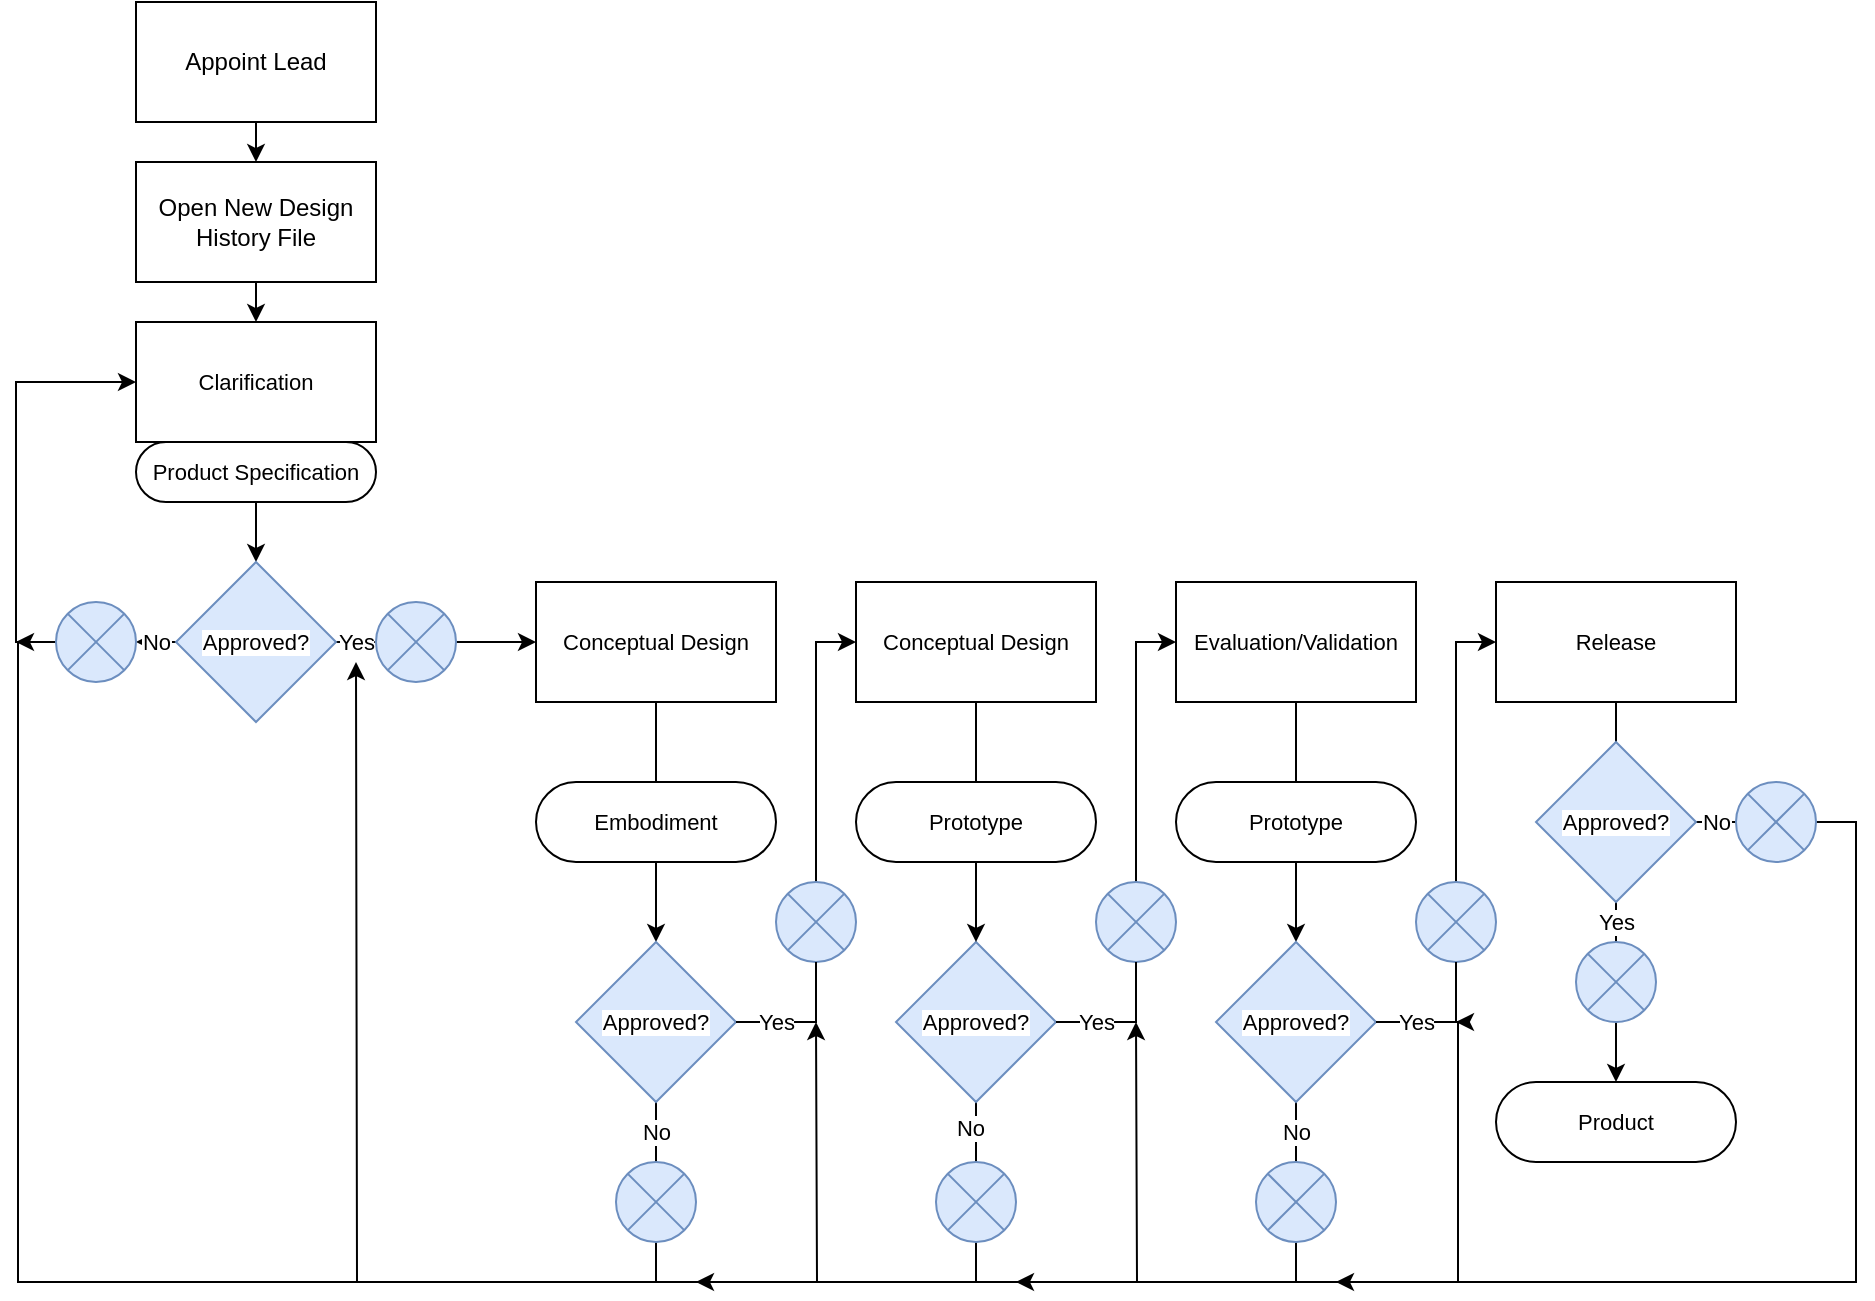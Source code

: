 <mxfile version="23.1.5" type="github">
  <diagram name="Page-1" id="DdiowP-_sFHhjH7hJvas">
    <mxGraphModel dx="1367" dy="1096" grid="1" gridSize="10" guides="1" tooltips="1" connect="1" arrows="1" fold="1" page="1" pageScale="1" pageWidth="1100" pageHeight="850" math="0" shadow="0">
      <root>
        <mxCell id="0" />
        <mxCell id="1" parent="0" />
        <mxCell id="d39TL4dOAQ-p2wp2EhTj-73" style="edgeStyle=orthogonalEdgeStyle;rounded=0;orthogonalLoop=1;jettySize=auto;html=1;exitX=1;exitY=0.5;exitDx=0;exitDy=0;strokeColor=default;align=center;verticalAlign=middle;fontFamily=Helvetica;fontSize=11;fontColor=default;labelBackgroundColor=default;endArrow=classic;endFill=1;" edge="1" parent="1" source="d39TL4dOAQ-p2wp2EhTj-71">
          <mxGeometry relative="1" as="geometry">
            <mxPoint x="60" y="400" as="targetPoint" />
            <Array as="points">
              <mxPoint x="980" y="490" />
              <mxPoint x="980" y="720" />
              <mxPoint x="61" y="720" />
            </Array>
          </mxGeometry>
        </mxCell>
        <mxCell id="d39TL4dOAQ-p2wp2EhTj-3" style="rounded=0;orthogonalLoop=1;jettySize=auto;html=1;exitX=0.5;exitY=1;exitDx=0;exitDy=0;entryX=0.5;entryY=0;entryDx=0;entryDy=0;edgeStyle=orthogonalEdgeStyle;" edge="1" parent="1" source="d39TL4dOAQ-p2wp2EhTj-1" target="d39TL4dOAQ-p2wp2EhTj-2">
          <mxGeometry relative="1" as="geometry" />
        </mxCell>
        <mxCell id="d39TL4dOAQ-p2wp2EhTj-1" value="Appoint Lead" style="rounded=0;whiteSpace=wrap;html=1;" vertex="1" parent="1">
          <mxGeometry x="120" y="80" width="120" height="60" as="geometry" />
        </mxCell>
        <mxCell id="d39TL4dOAQ-p2wp2EhTj-5" style="edgeStyle=orthogonalEdgeStyle;rounded=0;orthogonalLoop=1;jettySize=auto;html=1;exitX=0.5;exitY=1;exitDx=0;exitDy=0;entryX=0.5;entryY=0;entryDx=0;entryDy=0;strokeColor=default;align=center;verticalAlign=middle;fontFamily=Helvetica;fontSize=11;fontColor=default;labelBackgroundColor=default;endArrow=classic;" edge="1" parent="1" source="d39TL4dOAQ-p2wp2EhTj-2" target="d39TL4dOAQ-p2wp2EhTj-4">
          <mxGeometry relative="1" as="geometry" />
        </mxCell>
        <mxCell id="d39TL4dOAQ-p2wp2EhTj-2" value="Open New Design History File" style="rounded=0;whiteSpace=wrap;html=1;" vertex="1" parent="1">
          <mxGeometry x="120" y="160" width="120" height="60" as="geometry" />
        </mxCell>
        <mxCell id="d39TL4dOAQ-p2wp2EhTj-4" value="Clarification" style="rounded=0;whiteSpace=wrap;html=1;fontFamily=Helvetica;fontSize=11;fontColor=default;labelBackgroundColor=default;" vertex="1" parent="1">
          <mxGeometry x="120" y="240" width="120" height="60" as="geometry" />
        </mxCell>
        <mxCell id="d39TL4dOAQ-p2wp2EhTj-8" value="" style="edgeStyle=orthogonalEdgeStyle;rounded=0;orthogonalLoop=1;jettySize=auto;html=1;strokeColor=default;align=center;verticalAlign=middle;fontFamily=Helvetica;fontSize=11;fontColor=default;labelBackgroundColor=default;endArrow=classic;" edge="1" parent="1" source="d39TL4dOAQ-p2wp2EhTj-6" target="d39TL4dOAQ-p2wp2EhTj-7">
          <mxGeometry relative="1" as="geometry" />
        </mxCell>
        <mxCell id="d39TL4dOAQ-p2wp2EhTj-6" value="Product Specification" style="rounded=1;whiteSpace=wrap;html=1;fontFamily=Helvetica;fontSize=11;fontColor=default;labelBackgroundColor=default;arcSize=50;" vertex="1" parent="1">
          <mxGeometry x="120" y="300" width="120" height="30" as="geometry" />
        </mxCell>
        <mxCell id="d39TL4dOAQ-p2wp2EhTj-10" value="No" style="edgeStyle=orthogonalEdgeStyle;rounded=0;orthogonalLoop=1;jettySize=auto;html=1;exitX=0;exitY=0.5;exitDx=0;exitDy=0;entryX=1;entryY=0.5;entryDx=0;entryDy=0;strokeColor=default;align=center;verticalAlign=middle;fontFamily=Helvetica;fontSize=11;fontColor=default;labelBackgroundColor=default;endArrow=classic;" edge="1" parent="1" source="d39TL4dOAQ-p2wp2EhTj-7" target="d39TL4dOAQ-p2wp2EhTj-9">
          <mxGeometry relative="1" as="geometry" />
        </mxCell>
        <mxCell id="d39TL4dOAQ-p2wp2EhTj-14" value="Yes" style="edgeStyle=orthogonalEdgeStyle;rounded=0;orthogonalLoop=1;jettySize=auto;html=1;exitX=1;exitY=0.5;exitDx=0;exitDy=0;entryX=0;entryY=0.5;entryDx=0;entryDy=0;strokeColor=default;align=center;verticalAlign=middle;fontFamily=Helvetica;fontSize=11;fontColor=default;labelBackgroundColor=default;endArrow=classic;" edge="1" parent="1" source="d39TL4dOAQ-p2wp2EhTj-7" target="d39TL4dOAQ-p2wp2EhTj-13">
          <mxGeometry relative="1" as="geometry" />
        </mxCell>
        <mxCell id="d39TL4dOAQ-p2wp2EhTj-7" value="Approved?" style="rhombus;whiteSpace=wrap;html=1;fontFamily=Helvetica;fontSize=11;labelBackgroundColor=default;fillColor=#dae8fc;strokeColor=#6c8ebf;" vertex="1" parent="1">
          <mxGeometry x="140" y="360" width="80" height="80" as="geometry" />
        </mxCell>
        <mxCell id="d39TL4dOAQ-p2wp2EhTj-12" style="edgeStyle=orthogonalEdgeStyle;rounded=0;orthogonalLoop=1;jettySize=auto;html=1;exitX=0;exitY=0.5;exitDx=0;exitDy=0;entryX=0;entryY=0.5;entryDx=0;entryDy=0;strokeColor=default;align=center;verticalAlign=middle;fontFamily=Helvetica;fontSize=11;fontColor=default;labelBackgroundColor=default;endArrow=classic;" edge="1" parent="1" source="d39TL4dOAQ-p2wp2EhTj-9" target="d39TL4dOAQ-p2wp2EhTj-4">
          <mxGeometry relative="1" as="geometry" />
        </mxCell>
        <mxCell id="d39TL4dOAQ-p2wp2EhTj-9" value="" style="shape=sumEllipse;perimeter=ellipsePerimeter;whiteSpace=wrap;html=1;backgroundOutline=1;fontFamily=Helvetica;fontSize=11;labelBackgroundColor=default;fillColor=#dae8fc;strokeColor=#6c8ebf;" vertex="1" parent="1">
          <mxGeometry x="80" y="380" width="40" height="40" as="geometry" />
        </mxCell>
        <mxCell id="d39TL4dOAQ-p2wp2EhTj-17" value="" style="edgeStyle=orthogonalEdgeStyle;rounded=0;orthogonalLoop=1;jettySize=auto;html=1;strokeColor=default;align=center;verticalAlign=middle;fontFamily=Helvetica;fontSize=11;fontColor=default;labelBackgroundColor=default;endArrow=classic;" edge="1" parent="1" source="d39TL4dOAQ-p2wp2EhTj-13" target="d39TL4dOAQ-p2wp2EhTj-15">
          <mxGeometry relative="1" as="geometry" />
        </mxCell>
        <mxCell id="d39TL4dOAQ-p2wp2EhTj-13" value="" style="shape=sumEllipse;perimeter=ellipsePerimeter;whiteSpace=wrap;html=1;backgroundOutline=1;fontFamily=Helvetica;fontSize=11;labelBackgroundColor=default;fillColor=#dae8fc;strokeColor=#6c8ebf;" vertex="1" parent="1">
          <mxGeometry x="240" y="380" width="40" height="40" as="geometry" />
        </mxCell>
        <mxCell id="d39TL4dOAQ-p2wp2EhTj-20" style="edgeStyle=orthogonalEdgeStyle;rounded=0;orthogonalLoop=1;jettySize=auto;html=1;exitX=0.5;exitY=1;exitDx=0;exitDy=0;entryX=0.5;entryY=0;entryDx=0;entryDy=0;strokeColor=default;align=center;verticalAlign=middle;fontFamily=Helvetica;fontSize=11;fontColor=default;labelBackgroundColor=default;endArrow=none;endFill=0;" edge="1" parent="1" source="d39TL4dOAQ-p2wp2EhTj-15" target="d39TL4dOAQ-p2wp2EhTj-18">
          <mxGeometry relative="1" as="geometry" />
        </mxCell>
        <mxCell id="d39TL4dOAQ-p2wp2EhTj-15" value="Conceptual Design" style="rounded=0;whiteSpace=wrap;html=1;fontFamily=Helvetica;fontSize=11;fontColor=default;labelBackgroundColor=default;" vertex="1" parent="1">
          <mxGeometry x="320" y="370" width="120" height="60" as="geometry" />
        </mxCell>
        <mxCell id="d39TL4dOAQ-p2wp2EhTj-22" value="" style="edgeStyle=orthogonalEdgeStyle;rounded=0;orthogonalLoop=1;jettySize=auto;html=1;strokeColor=default;align=center;verticalAlign=middle;fontFamily=Helvetica;fontSize=11;fontColor=default;labelBackgroundColor=default;endArrow=classic;" edge="1" parent="1" source="d39TL4dOAQ-p2wp2EhTj-18" target="d39TL4dOAQ-p2wp2EhTj-21">
          <mxGeometry relative="1" as="geometry" />
        </mxCell>
        <mxCell id="d39TL4dOAQ-p2wp2EhTj-18" value="Embodiment" style="rounded=1;whiteSpace=wrap;html=1;fontFamily=Helvetica;fontSize=11;fontColor=default;labelBackgroundColor=default;arcSize=50;" vertex="1" parent="1">
          <mxGeometry x="320" y="470" width="120" height="40" as="geometry" />
        </mxCell>
        <mxCell id="d39TL4dOAQ-p2wp2EhTj-24" value="No" style="edgeStyle=orthogonalEdgeStyle;rounded=0;orthogonalLoop=1;jettySize=auto;html=1;strokeColor=default;align=center;verticalAlign=middle;fontFamily=Helvetica;fontSize=11;fontColor=default;labelBackgroundColor=default;endArrow=none;endFill=0;" edge="1" parent="1" source="d39TL4dOAQ-p2wp2EhTj-21" target="d39TL4dOAQ-p2wp2EhTj-23">
          <mxGeometry relative="1" as="geometry" />
        </mxCell>
        <mxCell id="d39TL4dOAQ-p2wp2EhTj-21" value="Approved?" style="rhombus;whiteSpace=wrap;html=1;fontFamily=Helvetica;fontSize=11;labelBackgroundColor=default;fillColor=#dae8fc;strokeColor=#6c8ebf;" vertex="1" parent="1">
          <mxGeometry x="340" y="550" width="80" height="80" as="geometry" />
        </mxCell>
        <mxCell id="d39TL4dOAQ-p2wp2EhTj-78" style="edgeStyle=orthogonalEdgeStyle;rounded=0;orthogonalLoop=1;jettySize=auto;html=1;exitX=0.5;exitY=1;exitDx=0;exitDy=0;strokeColor=default;align=center;verticalAlign=middle;fontFamily=Helvetica;fontSize=11;fontColor=default;labelBackgroundColor=default;endArrow=classic;endFill=1;" edge="1" parent="1" source="d39TL4dOAQ-p2wp2EhTj-23">
          <mxGeometry relative="1" as="geometry">
            <mxPoint x="230" y="410" as="targetPoint" />
          </mxGeometry>
        </mxCell>
        <mxCell id="d39TL4dOAQ-p2wp2EhTj-23" value="" style="shape=sumEllipse;perimeter=ellipsePerimeter;whiteSpace=wrap;html=1;backgroundOutline=1;fontFamily=Helvetica;fontSize=11;labelBackgroundColor=default;fillColor=#dae8fc;strokeColor=#6c8ebf;" vertex="1" parent="1">
          <mxGeometry x="360" y="660" width="40" height="40" as="geometry" />
        </mxCell>
        <mxCell id="d39TL4dOAQ-p2wp2EhTj-47" value="" style="edgeStyle=orthogonalEdgeStyle;rounded=0;orthogonalLoop=1;jettySize=auto;html=1;strokeColor=default;align=center;verticalAlign=middle;fontFamily=Helvetica;fontSize=11;fontColor=default;labelBackgroundColor=default;endArrow=none;endFill=0;" edge="1" parent="1" source="d39TL4dOAQ-p2wp2EhTj-26" target="d39TL4dOAQ-p2wp2EhTj-46">
          <mxGeometry relative="1" as="geometry" />
        </mxCell>
        <mxCell id="d39TL4dOAQ-p2wp2EhTj-26" value="Conceptual Design" style="rounded=0;whiteSpace=wrap;html=1;fontFamily=Helvetica;fontSize=11;fontColor=default;labelBackgroundColor=default;" vertex="1" parent="1">
          <mxGeometry x="480" y="370" width="120" height="60" as="geometry" />
        </mxCell>
        <mxCell id="d39TL4dOAQ-p2wp2EhTj-29" style="edgeStyle=orthogonalEdgeStyle;rounded=0;orthogonalLoop=1;jettySize=auto;html=1;exitX=0.5;exitY=0;exitDx=0;exitDy=0;entryX=0;entryY=0.5;entryDx=0;entryDy=0;strokeColor=default;align=center;verticalAlign=middle;fontFamily=Helvetica;fontSize=11;fontColor=default;labelBackgroundColor=default;endArrow=classic;" edge="1" parent="1" source="d39TL4dOAQ-p2wp2EhTj-27" target="d39TL4dOAQ-p2wp2EhTj-26">
          <mxGeometry relative="1" as="geometry" />
        </mxCell>
        <mxCell id="d39TL4dOAQ-p2wp2EhTj-27" value="" style="shape=sumEllipse;perimeter=ellipsePerimeter;whiteSpace=wrap;html=1;backgroundOutline=1;fontFamily=Helvetica;fontSize=11;labelBackgroundColor=default;fillColor=#dae8fc;strokeColor=#6c8ebf;" vertex="1" parent="1">
          <mxGeometry x="440" y="520" width="40" height="40" as="geometry" />
        </mxCell>
        <mxCell id="d39TL4dOAQ-p2wp2EhTj-55" value="" style="edgeStyle=orthogonalEdgeStyle;rounded=0;orthogonalLoop=1;jettySize=auto;html=1;strokeColor=default;align=center;verticalAlign=middle;fontFamily=Helvetica;fontSize=11;fontColor=default;labelBackgroundColor=default;endArrow=none;endFill=0;" edge="1" parent="1" source="d39TL4dOAQ-p2wp2EhTj-30" target="d39TL4dOAQ-p2wp2EhTj-54">
          <mxGeometry relative="1" as="geometry" />
        </mxCell>
        <mxCell id="d39TL4dOAQ-p2wp2EhTj-30" value="Evaluation/Validation" style="rounded=0;whiteSpace=wrap;html=1;fontFamily=Helvetica;fontSize=11;fontColor=default;labelBackgroundColor=default;" vertex="1" parent="1">
          <mxGeometry x="640" y="370" width="120" height="60" as="geometry" />
        </mxCell>
        <mxCell id="d39TL4dOAQ-p2wp2EhTj-53" style="edgeStyle=orthogonalEdgeStyle;rounded=0;orthogonalLoop=1;jettySize=auto;html=1;exitX=0.5;exitY=0;exitDx=0;exitDy=0;entryX=0;entryY=0.5;entryDx=0;entryDy=0;strokeColor=default;align=center;verticalAlign=middle;fontFamily=Helvetica;fontSize=11;fontColor=default;labelBackgroundColor=default;endArrow=classic;endFill=1;" edge="1" parent="1" source="d39TL4dOAQ-p2wp2EhTj-31" target="d39TL4dOAQ-p2wp2EhTj-30">
          <mxGeometry relative="1" as="geometry" />
        </mxCell>
        <mxCell id="d39TL4dOAQ-p2wp2EhTj-31" value="" style="shape=sumEllipse;perimeter=ellipsePerimeter;whiteSpace=wrap;html=1;backgroundOutline=1;fontFamily=Helvetica;fontSize=11;labelBackgroundColor=default;fillColor=#dae8fc;strokeColor=#6c8ebf;" vertex="1" parent="1">
          <mxGeometry x="600" y="520" width="40" height="40" as="geometry" />
        </mxCell>
        <mxCell id="d39TL4dOAQ-p2wp2EhTj-50" value="" style="edgeStyle=orthogonalEdgeStyle;rounded=0;orthogonalLoop=1;jettySize=auto;html=1;strokeColor=default;align=center;verticalAlign=middle;fontFamily=Helvetica;fontSize=11;fontColor=default;labelBackgroundColor=default;endArrow=none;endFill=0;" edge="1" parent="1" source="d39TL4dOAQ-p2wp2EhTj-32" target="d39TL4dOAQ-p2wp2EhTj-33">
          <mxGeometry relative="1" as="geometry" />
        </mxCell>
        <mxCell id="d39TL4dOAQ-p2wp2EhTj-64" value="No" style="edgeLabel;html=1;align=center;verticalAlign=middle;resizable=0;points=[];fontFamily=Helvetica;fontSize=11;fontColor=default;labelBackgroundColor=default;" vertex="1" connectable="0" parent="d39TL4dOAQ-p2wp2EhTj-50">
          <mxGeometry x="0.32" y="-3" relative="1" as="geometry">
            <mxPoint as="offset" />
          </mxGeometry>
        </mxCell>
        <mxCell id="d39TL4dOAQ-p2wp2EhTj-32" value="Approved?" style="rhombus;whiteSpace=wrap;html=1;fontFamily=Helvetica;fontSize=11;labelBackgroundColor=default;fillColor=#dae8fc;strokeColor=#6c8ebf;" vertex="1" parent="1">
          <mxGeometry x="500" y="550" width="80" height="80" as="geometry" />
        </mxCell>
        <mxCell id="d39TL4dOAQ-p2wp2EhTj-77" style="edgeStyle=orthogonalEdgeStyle;rounded=0;orthogonalLoop=1;jettySize=auto;html=1;exitX=0.5;exitY=1;exitDx=0;exitDy=0;strokeColor=default;align=center;verticalAlign=middle;fontFamily=Helvetica;fontSize=11;fontColor=default;labelBackgroundColor=default;endArrow=classic;endFill=1;" edge="1" parent="1" source="d39TL4dOAQ-p2wp2EhTj-33">
          <mxGeometry relative="1" as="geometry">
            <mxPoint x="460" y="590" as="targetPoint" />
          </mxGeometry>
        </mxCell>
        <mxCell id="d39TL4dOAQ-p2wp2EhTj-80" style="edgeStyle=orthogonalEdgeStyle;rounded=0;orthogonalLoop=1;jettySize=auto;html=1;exitX=0.5;exitY=1;exitDx=0;exitDy=0;strokeColor=default;align=center;verticalAlign=middle;fontFamily=Helvetica;fontSize=11;fontColor=default;labelBackgroundColor=default;endArrow=classic;endFill=1;" edge="1" parent="1" source="d39TL4dOAQ-p2wp2EhTj-33">
          <mxGeometry relative="1" as="geometry">
            <mxPoint x="400" y="720" as="targetPoint" />
            <Array as="points">
              <mxPoint x="540" y="720" />
            </Array>
          </mxGeometry>
        </mxCell>
        <mxCell id="d39TL4dOAQ-p2wp2EhTj-33" value="" style="shape=sumEllipse;perimeter=ellipsePerimeter;whiteSpace=wrap;html=1;backgroundOutline=1;fontFamily=Helvetica;fontSize=11;labelBackgroundColor=default;fillColor=#dae8fc;strokeColor=#6c8ebf;" vertex="1" parent="1">
          <mxGeometry x="520" y="660" width="40" height="40" as="geometry" />
        </mxCell>
        <mxCell id="d39TL4dOAQ-p2wp2EhTj-28" value="Yes" style="edgeStyle=orthogonalEdgeStyle;rounded=0;orthogonalLoop=1;jettySize=auto;html=1;exitX=1;exitY=0.5;exitDx=0;exitDy=0;entryX=0.5;entryY=1;entryDx=0;entryDy=0;strokeColor=default;align=center;verticalAlign=middle;fontFamily=Helvetica;fontSize=11;fontColor=default;labelBackgroundColor=default;endArrow=none;endFill=0;" edge="1" parent="1" source="d39TL4dOAQ-p2wp2EhTj-21" target="d39TL4dOAQ-p2wp2EhTj-27">
          <mxGeometry x="-0.429" relative="1" as="geometry">
            <mxPoint as="offset" />
          </mxGeometry>
        </mxCell>
        <mxCell id="d39TL4dOAQ-p2wp2EhTj-49" value="" style="edgeStyle=orthogonalEdgeStyle;rounded=0;orthogonalLoop=1;jettySize=auto;html=1;strokeColor=default;align=center;verticalAlign=middle;fontFamily=Helvetica;fontSize=11;fontColor=default;labelBackgroundColor=default;endArrow=classic;" edge="1" parent="1" source="d39TL4dOAQ-p2wp2EhTj-46" target="d39TL4dOAQ-p2wp2EhTj-32">
          <mxGeometry relative="1" as="geometry" />
        </mxCell>
        <mxCell id="d39TL4dOAQ-p2wp2EhTj-46" value="Prototype" style="rounded=1;whiteSpace=wrap;html=1;fontFamily=Helvetica;fontSize=11;fontColor=default;labelBackgroundColor=default;arcSize=50;" vertex="1" parent="1">
          <mxGeometry x="480" y="470" width="120" height="40" as="geometry" />
        </mxCell>
        <mxCell id="d39TL4dOAQ-p2wp2EhTj-57" value="" style="edgeStyle=orthogonalEdgeStyle;rounded=0;orthogonalLoop=1;jettySize=auto;html=1;strokeColor=default;align=center;verticalAlign=middle;fontFamily=Helvetica;fontSize=11;fontColor=default;labelBackgroundColor=default;endArrow=classic;endFill=1;" edge="1" parent="1" source="d39TL4dOAQ-p2wp2EhTj-54" target="d39TL4dOAQ-p2wp2EhTj-56">
          <mxGeometry relative="1" as="geometry" />
        </mxCell>
        <mxCell id="d39TL4dOAQ-p2wp2EhTj-54" value="Prototype" style="rounded=1;whiteSpace=wrap;html=1;fontFamily=Helvetica;fontSize=11;fontColor=default;labelBackgroundColor=default;arcSize=50;" vertex="1" parent="1">
          <mxGeometry x="640" y="470" width="120" height="40" as="geometry" />
        </mxCell>
        <mxCell id="d39TL4dOAQ-p2wp2EhTj-60" value="No" style="edgeStyle=orthogonalEdgeStyle;rounded=0;orthogonalLoop=1;jettySize=auto;html=1;strokeColor=default;align=center;verticalAlign=middle;fontFamily=Helvetica;fontSize=11;fontColor=default;labelBackgroundColor=default;endArrow=none;endFill=0;" edge="1" parent="1" source="d39TL4dOAQ-p2wp2EhTj-56" target="d39TL4dOAQ-p2wp2EhTj-59">
          <mxGeometry relative="1" as="geometry" />
        </mxCell>
        <mxCell id="d39TL4dOAQ-p2wp2EhTj-56" value="Approved?" style="rhombus;whiteSpace=wrap;html=1;fontFamily=Helvetica;fontSize=11;labelBackgroundColor=default;fillColor=#dae8fc;strokeColor=#6c8ebf;" vertex="1" parent="1">
          <mxGeometry x="660" y="550" width="80" height="80" as="geometry" />
        </mxCell>
        <mxCell id="d39TL4dOAQ-p2wp2EhTj-63" style="edgeStyle=orthogonalEdgeStyle;rounded=0;orthogonalLoop=1;jettySize=auto;html=1;exitX=0.5;exitY=0;exitDx=0;exitDy=0;entryX=0;entryY=0.5;entryDx=0;entryDy=0;strokeColor=default;align=center;verticalAlign=middle;fontFamily=Helvetica;fontSize=11;fontColor=default;labelBackgroundColor=default;endArrow=classic;endFill=1;" edge="1" parent="1" source="d39TL4dOAQ-p2wp2EhTj-58" target="d39TL4dOAQ-p2wp2EhTj-62">
          <mxGeometry relative="1" as="geometry" />
        </mxCell>
        <mxCell id="d39TL4dOAQ-p2wp2EhTj-58" value="" style="shape=sumEllipse;perimeter=ellipsePerimeter;whiteSpace=wrap;html=1;backgroundOutline=1;fontFamily=Helvetica;fontSize=11;labelBackgroundColor=default;fillColor=#dae8fc;strokeColor=#6c8ebf;" vertex="1" parent="1">
          <mxGeometry x="760" y="520" width="40" height="40" as="geometry" />
        </mxCell>
        <mxCell id="d39TL4dOAQ-p2wp2EhTj-75" style="edgeStyle=orthogonalEdgeStyle;rounded=0;orthogonalLoop=1;jettySize=auto;html=1;exitX=0.5;exitY=1;exitDx=0;exitDy=0;strokeColor=default;align=center;verticalAlign=middle;fontFamily=Helvetica;fontSize=11;fontColor=default;labelBackgroundColor=default;endArrow=classic;endFill=1;" edge="1" parent="1" source="d39TL4dOAQ-p2wp2EhTj-59">
          <mxGeometry relative="1" as="geometry">
            <mxPoint x="620" y="590" as="targetPoint" />
          </mxGeometry>
        </mxCell>
        <mxCell id="d39TL4dOAQ-p2wp2EhTj-81" style="edgeStyle=orthogonalEdgeStyle;rounded=0;orthogonalLoop=1;jettySize=auto;html=1;exitX=0.5;exitY=1;exitDx=0;exitDy=0;strokeColor=default;align=center;verticalAlign=middle;fontFamily=Helvetica;fontSize=11;fontColor=default;labelBackgroundColor=default;endArrow=classic;endFill=1;" edge="1" parent="1" source="d39TL4dOAQ-p2wp2EhTj-59">
          <mxGeometry relative="1" as="geometry">
            <mxPoint x="560" y="720" as="targetPoint" />
            <Array as="points">
              <mxPoint x="700" y="720" />
            </Array>
          </mxGeometry>
        </mxCell>
        <mxCell id="d39TL4dOAQ-p2wp2EhTj-59" value="" style="shape=sumEllipse;perimeter=ellipsePerimeter;whiteSpace=wrap;html=1;backgroundOutline=1;fontFamily=Helvetica;fontSize=11;labelBackgroundColor=default;fillColor=#dae8fc;strokeColor=#6c8ebf;" vertex="1" parent="1">
          <mxGeometry x="680" y="660" width="40" height="40" as="geometry" />
        </mxCell>
        <mxCell id="d39TL4dOAQ-p2wp2EhTj-70" value="" style="edgeStyle=orthogonalEdgeStyle;rounded=0;orthogonalLoop=1;jettySize=auto;html=1;strokeColor=default;align=center;verticalAlign=middle;fontFamily=Helvetica;fontSize=11;fontColor=default;labelBackgroundColor=default;endArrow=none;endFill=0;" edge="1" parent="1" source="d39TL4dOAQ-p2wp2EhTj-62" target="d39TL4dOAQ-p2wp2EhTj-65">
          <mxGeometry relative="1" as="geometry" />
        </mxCell>
        <mxCell id="d39TL4dOAQ-p2wp2EhTj-62" value="Release" style="rounded=0;whiteSpace=wrap;html=1;fontFamily=Helvetica;fontSize=11;fontColor=default;labelBackgroundColor=default;" vertex="1" parent="1">
          <mxGeometry x="800" y="370" width="120" height="60" as="geometry" />
        </mxCell>
        <mxCell id="d39TL4dOAQ-p2wp2EhTj-67" value="Yes" style="edgeStyle=orthogonalEdgeStyle;rounded=0;orthogonalLoop=1;jettySize=auto;html=1;strokeColor=default;align=center;verticalAlign=middle;fontFamily=Helvetica;fontSize=11;fontColor=default;labelBackgroundColor=default;endArrow=none;endFill=0;" edge="1" parent="1" source="d39TL4dOAQ-p2wp2EhTj-65" target="d39TL4dOAQ-p2wp2EhTj-66">
          <mxGeometry relative="1" as="geometry" />
        </mxCell>
        <mxCell id="d39TL4dOAQ-p2wp2EhTj-72" value="No" style="edgeStyle=orthogonalEdgeStyle;rounded=0;orthogonalLoop=1;jettySize=auto;html=1;strokeColor=default;align=center;verticalAlign=middle;fontFamily=Helvetica;fontSize=11;fontColor=default;labelBackgroundColor=default;endArrow=none;endFill=0;" edge="1" parent="1" source="d39TL4dOAQ-p2wp2EhTj-65" target="d39TL4dOAQ-p2wp2EhTj-71">
          <mxGeometry relative="1" as="geometry" />
        </mxCell>
        <mxCell id="d39TL4dOAQ-p2wp2EhTj-65" value="Approved?" style="rhombus;whiteSpace=wrap;html=1;fontFamily=Helvetica;fontSize=11;labelBackgroundColor=default;fillColor=#dae8fc;strokeColor=#6c8ebf;" vertex="1" parent="1">
          <mxGeometry x="820" y="450" width="80" height="80" as="geometry" />
        </mxCell>
        <mxCell id="d39TL4dOAQ-p2wp2EhTj-69" value="" style="edgeStyle=orthogonalEdgeStyle;rounded=0;orthogonalLoop=1;jettySize=auto;html=1;strokeColor=default;align=center;verticalAlign=middle;fontFamily=Helvetica;fontSize=11;fontColor=default;labelBackgroundColor=default;endArrow=classic;endFill=1;" edge="1" parent="1" source="d39TL4dOAQ-p2wp2EhTj-66" target="d39TL4dOAQ-p2wp2EhTj-68">
          <mxGeometry relative="1" as="geometry" />
        </mxCell>
        <mxCell id="d39TL4dOAQ-p2wp2EhTj-66" value="" style="shape=sumEllipse;perimeter=ellipsePerimeter;whiteSpace=wrap;html=1;backgroundOutline=1;fontFamily=Helvetica;fontSize=11;labelBackgroundColor=default;fillColor=#dae8fc;strokeColor=#6c8ebf;" vertex="1" parent="1">
          <mxGeometry x="840" y="550" width="40" height="40" as="geometry" />
        </mxCell>
        <mxCell id="d39TL4dOAQ-p2wp2EhTj-68" value="Product" style="rounded=1;whiteSpace=wrap;html=1;fontFamily=Helvetica;fontSize=11;fontColor=default;labelBackgroundColor=default;arcSize=50;" vertex="1" parent="1">
          <mxGeometry x="800" y="620" width="120" height="40" as="geometry" />
        </mxCell>
        <mxCell id="d39TL4dOAQ-p2wp2EhTj-74" style="edgeStyle=orthogonalEdgeStyle;rounded=0;orthogonalLoop=1;jettySize=auto;html=1;exitX=1;exitY=0.5;exitDx=0;exitDy=0;strokeColor=default;align=center;verticalAlign=middle;fontFamily=Helvetica;fontSize=11;fontColor=default;labelBackgroundColor=default;endArrow=classic;endFill=1;" edge="1" parent="1" source="d39TL4dOAQ-p2wp2EhTj-71">
          <mxGeometry relative="1" as="geometry">
            <mxPoint x="780" y="590" as="targetPoint" />
            <Array as="points">
              <mxPoint x="980" y="490" />
              <mxPoint x="980" y="720" />
              <mxPoint x="781" y="720" />
            </Array>
          </mxGeometry>
        </mxCell>
        <mxCell id="d39TL4dOAQ-p2wp2EhTj-82" style="edgeStyle=orthogonalEdgeStyle;rounded=0;orthogonalLoop=1;jettySize=auto;html=1;exitX=1;exitY=0.5;exitDx=0;exitDy=0;strokeColor=default;align=center;verticalAlign=middle;fontFamily=Helvetica;fontSize=11;fontColor=default;labelBackgroundColor=default;endArrow=classic;endFill=1;" edge="1" parent="1" source="d39TL4dOAQ-p2wp2EhTj-71">
          <mxGeometry relative="1" as="geometry">
            <mxPoint x="720" y="720" as="targetPoint" />
            <Array as="points">
              <mxPoint x="980" y="490" />
              <mxPoint x="980" y="720" />
            </Array>
          </mxGeometry>
        </mxCell>
        <mxCell id="d39TL4dOAQ-p2wp2EhTj-71" value="" style="shape=sumEllipse;perimeter=ellipsePerimeter;whiteSpace=wrap;html=1;backgroundOutline=1;fontFamily=Helvetica;fontSize=11;labelBackgroundColor=default;fillColor=#dae8fc;strokeColor=#6c8ebf;" vertex="1" parent="1">
          <mxGeometry x="920" y="470" width="40" height="40" as="geometry" />
        </mxCell>
        <mxCell id="d39TL4dOAQ-p2wp2EhTj-61" value="Yes" style="edgeStyle=orthogonalEdgeStyle;rounded=0;orthogonalLoop=1;jettySize=auto;html=1;exitX=1;exitY=0.5;exitDx=0;exitDy=0;entryX=0.5;entryY=1;entryDx=0;entryDy=0;strokeColor=default;align=center;verticalAlign=middle;fontFamily=Helvetica;fontSize=11;fontColor=default;labelBackgroundColor=default;endArrow=none;endFill=0;" edge="1" parent="1" source="d39TL4dOAQ-p2wp2EhTj-56" target="d39TL4dOAQ-p2wp2EhTj-58">
          <mxGeometry x="-0.429" relative="1" as="geometry">
            <mxPoint as="offset" />
          </mxGeometry>
        </mxCell>
        <mxCell id="d39TL4dOAQ-p2wp2EhTj-51" value="Yes" style="edgeStyle=orthogonalEdgeStyle;rounded=0;orthogonalLoop=1;jettySize=auto;html=1;exitX=1;exitY=0.5;exitDx=0;exitDy=0;entryX=0.5;entryY=1;entryDx=0;entryDy=0;strokeColor=default;align=center;verticalAlign=middle;fontFamily=Helvetica;fontSize=11;fontColor=default;labelBackgroundColor=default;endArrow=none;endFill=0;" edge="1" parent="1" source="d39TL4dOAQ-p2wp2EhTj-32" target="d39TL4dOAQ-p2wp2EhTj-31">
          <mxGeometry x="-0.429" relative="1" as="geometry">
            <mxPoint as="offset" />
          </mxGeometry>
        </mxCell>
      </root>
    </mxGraphModel>
  </diagram>
</mxfile>
